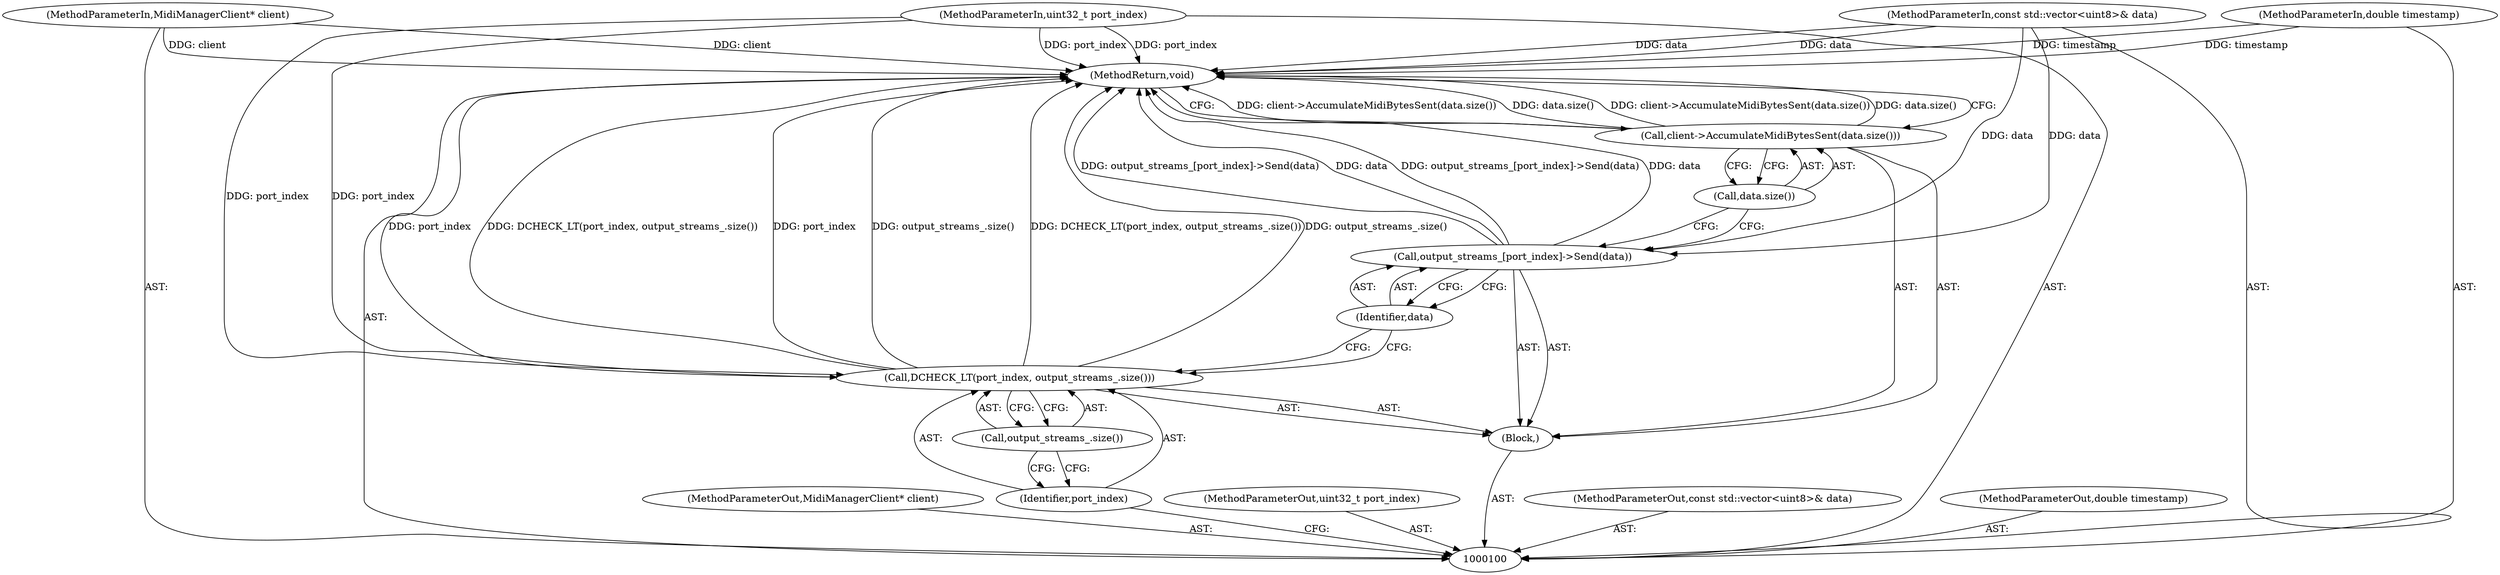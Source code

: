 digraph "1_Chrome_5576cbc1d3e214dfbb5d3ffcdbe82aa8ba0088fc" {
"1000113" [label="(MethodReturn,void)"];
"1000101" [label="(MethodParameterIn,MidiManagerClient* client)"];
"1000139" [label="(MethodParameterOut,MidiManagerClient* client)"];
"1000102" [label="(MethodParameterIn,uint32_t port_index)"];
"1000140" [label="(MethodParameterOut,uint32_t port_index)"];
"1000103" [label="(MethodParameterIn,const std::vector<uint8>& data)"];
"1000141" [label="(MethodParameterOut,const std::vector<uint8>& data)"];
"1000104" [label="(MethodParameterIn,double timestamp)"];
"1000142" [label="(MethodParameterOut,double timestamp)"];
"1000105" [label="(Block,)"];
"1000107" [label="(Identifier,port_index)"];
"1000106" [label="(Call,DCHECK_LT(port_index, output_streams_.size()))"];
"1000108" [label="(Call,output_streams_.size())"];
"1000109" [label="(Call,output_streams_[port_index]->Send(data))"];
"1000110" [label="(Identifier,data)"];
"1000111" [label="(Call,client->AccumulateMidiBytesSent(data.size()))"];
"1000112" [label="(Call,data.size())"];
"1000113" -> "1000100"  [label="AST: "];
"1000113" -> "1000111"  [label="CFG: "];
"1000106" -> "1000113"  [label="DDG: output_streams_.size()"];
"1000106" -> "1000113"  [label="DDG: port_index"];
"1000106" -> "1000113"  [label="DDG: DCHECK_LT(port_index, output_streams_.size())"];
"1000104" -> "1000113"  [label="DDG: timestamp"];
"1000103" -> "1000113"  [label="DDG: data"];
"1000111" -> "1000113"  [label="DDG: client->AccumulateMidiBytesSent(data.size())"];
"1000111" -> "1000113"  [label="DDG: data.size()"];
"1000102" -> "1000113"  [label="DDG: port_index"];
"1000101" -> "1000113"  [label="DDG: client"];
"1000109" -> "1000113"  [label="DDG: data"];
"1000109" -> "1000113"  [label="DDG: output_streams_[port_index]->Send(data)"];
"1000101" -> "1000100"  [label="AST: "];
"1000101" -> "1000113"  [label="DDG: client"];
"1000139" -> "1000100"  [label="AST: "];
"1000102" -> "1000100"  [label="AST: "];
"1000102" -> "1000113"  [label="DDG: port_index"];
"1000102" -> "1000106"  [label="DDG: port_index"];
"1000140" -> "1000100"  [label="AST: "];
"1000103" -> "1000100"  [label="AST: "];
"1000103" -> "1000113"  [label="DDG: data"];
"1000103" -> "1000109"  [label="DDG: data"];
"1000141" -> "1000100"  [label="AST: "];
"1000104" -> "1000100"  [label="AST: "];
"1000104" -> "1000113"  [label="DDG: timestamp"];
"1000142" -> "1000100"  [label="AST: "];
"1000105" -> "1000100"  [label="AST: "];
"1000106" -> "1000105"  [label="AST: "];
"1000109" -> "1000105"  [label="AST: "];
"1000111" -> "1000105"  [label="AST: "];
"1000107" -> "1000106"  [label="AST: "];
"1000107" -> "1000100"  [label="CFG: "];
"1000108" -> "1000107"  [label="CFG: "];
"1000106" -> "1000105"  [label="AST: "];
"1000106" -> "1000108"  [label="CFG: "];
"1000107" -> "1000106"  [label="AST: "];
"1000108" -> "1000106"  [label="AST: "];
"1000110" -> "1000106"  [label="CFG: "];
"1000106" -> "1000113"  [label="DDG: output_streams_.size()"];
"1000106" -> "1000113"  [label="DDG: port_index"];
"1000106" -> "1000113"  [label="DDG: DCHECK_LT(port_index, output_streams_.size())"];
"1000102" -> "1000106"  [label="DDG: port_index"];
"1000108" -> "1000106"  [label="AST: "];
"1000108" -> "1000107"  [label="CFG: "];
"1000106" -> "1000108"  [label="CFG: "];
"1000109" -> "1000105"  [label="AST: "];
"1000109" -> "1000110"  [label="CFG: "];
"1000110" -> "1000109"  [label="AST: "];
"1000112" -> "1000109"  [label="CFG: "];
"1000109" -> "1000113"  [label="DDG: data"];
"1000109" -> "1000113"  [label="DDG: output_streams_[port_index]->Send(data)"];
"1000103" -> "1000109"  [label="DDG: data"];
"1000110" -> "1000109"  [label="AST: "];
"1000110" -> "1000106"  [label="CFG: "];
"1000109" -> "1000110"  [label="CFG: "];
"1000111" -> "1000105"  [label="AST: "];
"1000111" -> "1000112"  [label="CFG: "];
"1000112" -> "1000111"  [label="AST: "];
"1000113" -> "1000111"  [label="CFG: "];
"1000111" -> "1000113"  [label="DDG: client->AccumulateMidiBytesSent(data.size())"];
"1000111" -> "1000113"  [label="DDG: data.size()"];
"1000112" -> "1000111"  [label="AST: "];
"1000112" -> "1000109"  [label="CFG: "];
"1000111" -> "1000112"  [label="CFG: "];
}
